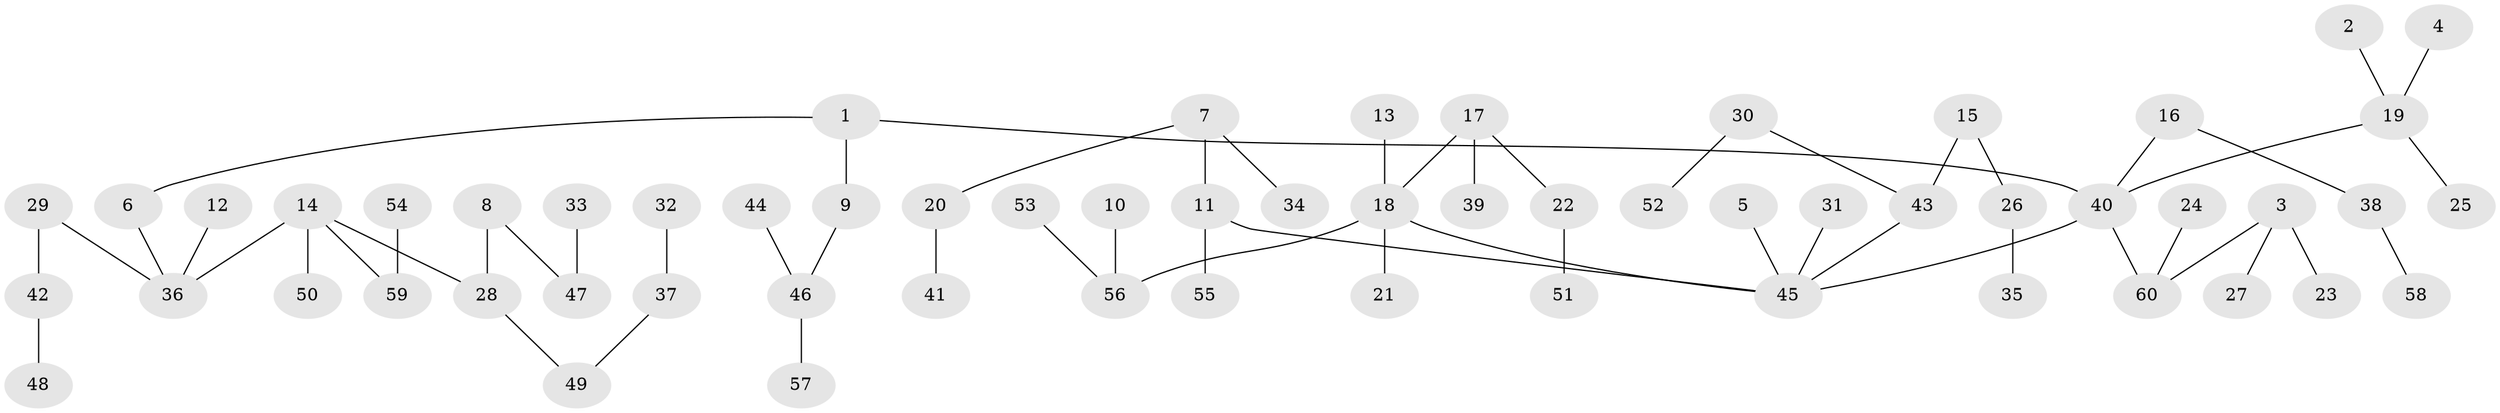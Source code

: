 // original degree distribution, {3: 0.16806722689075632, 6: 0.04201680672268908, 4: 0.05042016806722689, 5: 0.01680672268907563, 1: 0.5042016806722689, 2: 0.2184873949579832}
// Generated by graph-tools (version 1.1) at 2025/02/03/09/25 03:02:23]
// undirected, 60 vertices, 59 edges
graph export_dot {
graph [start="1"]
  node [color=gray90,style=filled];
  1;
  2;
  3;
  4;
  5;
  6;
  7;
  8;
  9;
  10;
  11;
  12;
  13;
  14;
  15;
  16;
  17;
  18;
  19;
  20;
  21;
  22;
  23;
  24;
  25;
  26;
  27;
  28;
  29;
  30;
  31;
  32;
  33;
  34;
  35;
  36;
  37;
  38;
  39;
  40;
  41;
  42;
  43;
  44;
  45;
  46;
  47;
  48;
  49;
  50;
  51;
  52;
  53;
  54;
  55;
  56;
  57;
  58;
  59;
  60;
  1 -- 6 [weight=1.0];
  1 -- 9 [weight=1.0];
  1 -- 40 [weight=1.0];
  2 -- 19 [weight=1.0];
  3 -- 23 [weight=1.0];
  3 -- 27 [weight=1.0];
  3 -- 60 [weight=1.0];
  4 -- 19 [weight=1.0];
  5 -- 45 [weight=1.0];
  6 -- 36 [weight=1.0];
  7 -- 11 [weight=1.0];
  7 -- 20 [weight=1.0];
  7 -- 34 [weight=1.0];
  8 -- 28 [weight=1.0];
  8 -- 47 [weight=1.0];
  9 -- 46 [weight=1.0];
  10 -- 56 [weight=1.0];
  11 -- 45 [weight=1.0];
  11 -- 55 [weight=1.0];
  12 -- 36 [weight=1.0];
  13 -- 18 [weight=1.0];
  14 -- 28 [weight=1.0];
  14 -- 36 [weight=1.0];
  14 -- 50 [weight=1.0];
  14 -- 59 [weight=1.0];
  15 -- 26 [weight=1.0];
  15 -- 43 [weight=1.0];
  16 -- 38 [weight=1.0];
  16 -- 40 [weight=1.0];
  17 -- 18 [weight=1.0];
  17 -- 22 [weight=1.0];
  17 -- 39 [weight=1.0];
  18 -- 21 [weight=1.0];
  18 -- 45 [weight=1.0];
  18 -- 56 [weight=1.0];
  19 -- 25 [weight=1.0];
  19 -- 40 [weight=1.0];
  20 -- 41 [weight=1.0];
  22 -- 51 [weight=1.0];
  24 -- 60 [weight=1.0];
  26 -- 35 [weight=1.0];
  28 -- 49 [weight=1.0];
  29 -- 36 [weight=1.0];
  29 -- 42 [weight=1.0];
  30 -- 43 [weight=1.0];
  30 -- 52 [weight=1.0];
  31 -- 45 [weight=1.0];
  32 -- 37 [weight=1.0];
  33 -- 47 [weight=1.0];
  37 -- 49 [weight=1.0];
  38 -- 58 [weight=1.0];
  40 -- 45 [weight=1.0];
  40 -- 60 [weight=1.0];
  42 -- 48 [weight=1.0];
  43 -- 45 [weight=1.0];
  44 -- 46 [weight=1.0];
  46 -- 57 [weight=1.0];
  53 -- 56 [weight=1.0];
  54 -- 59 [weight=1.0];
}
